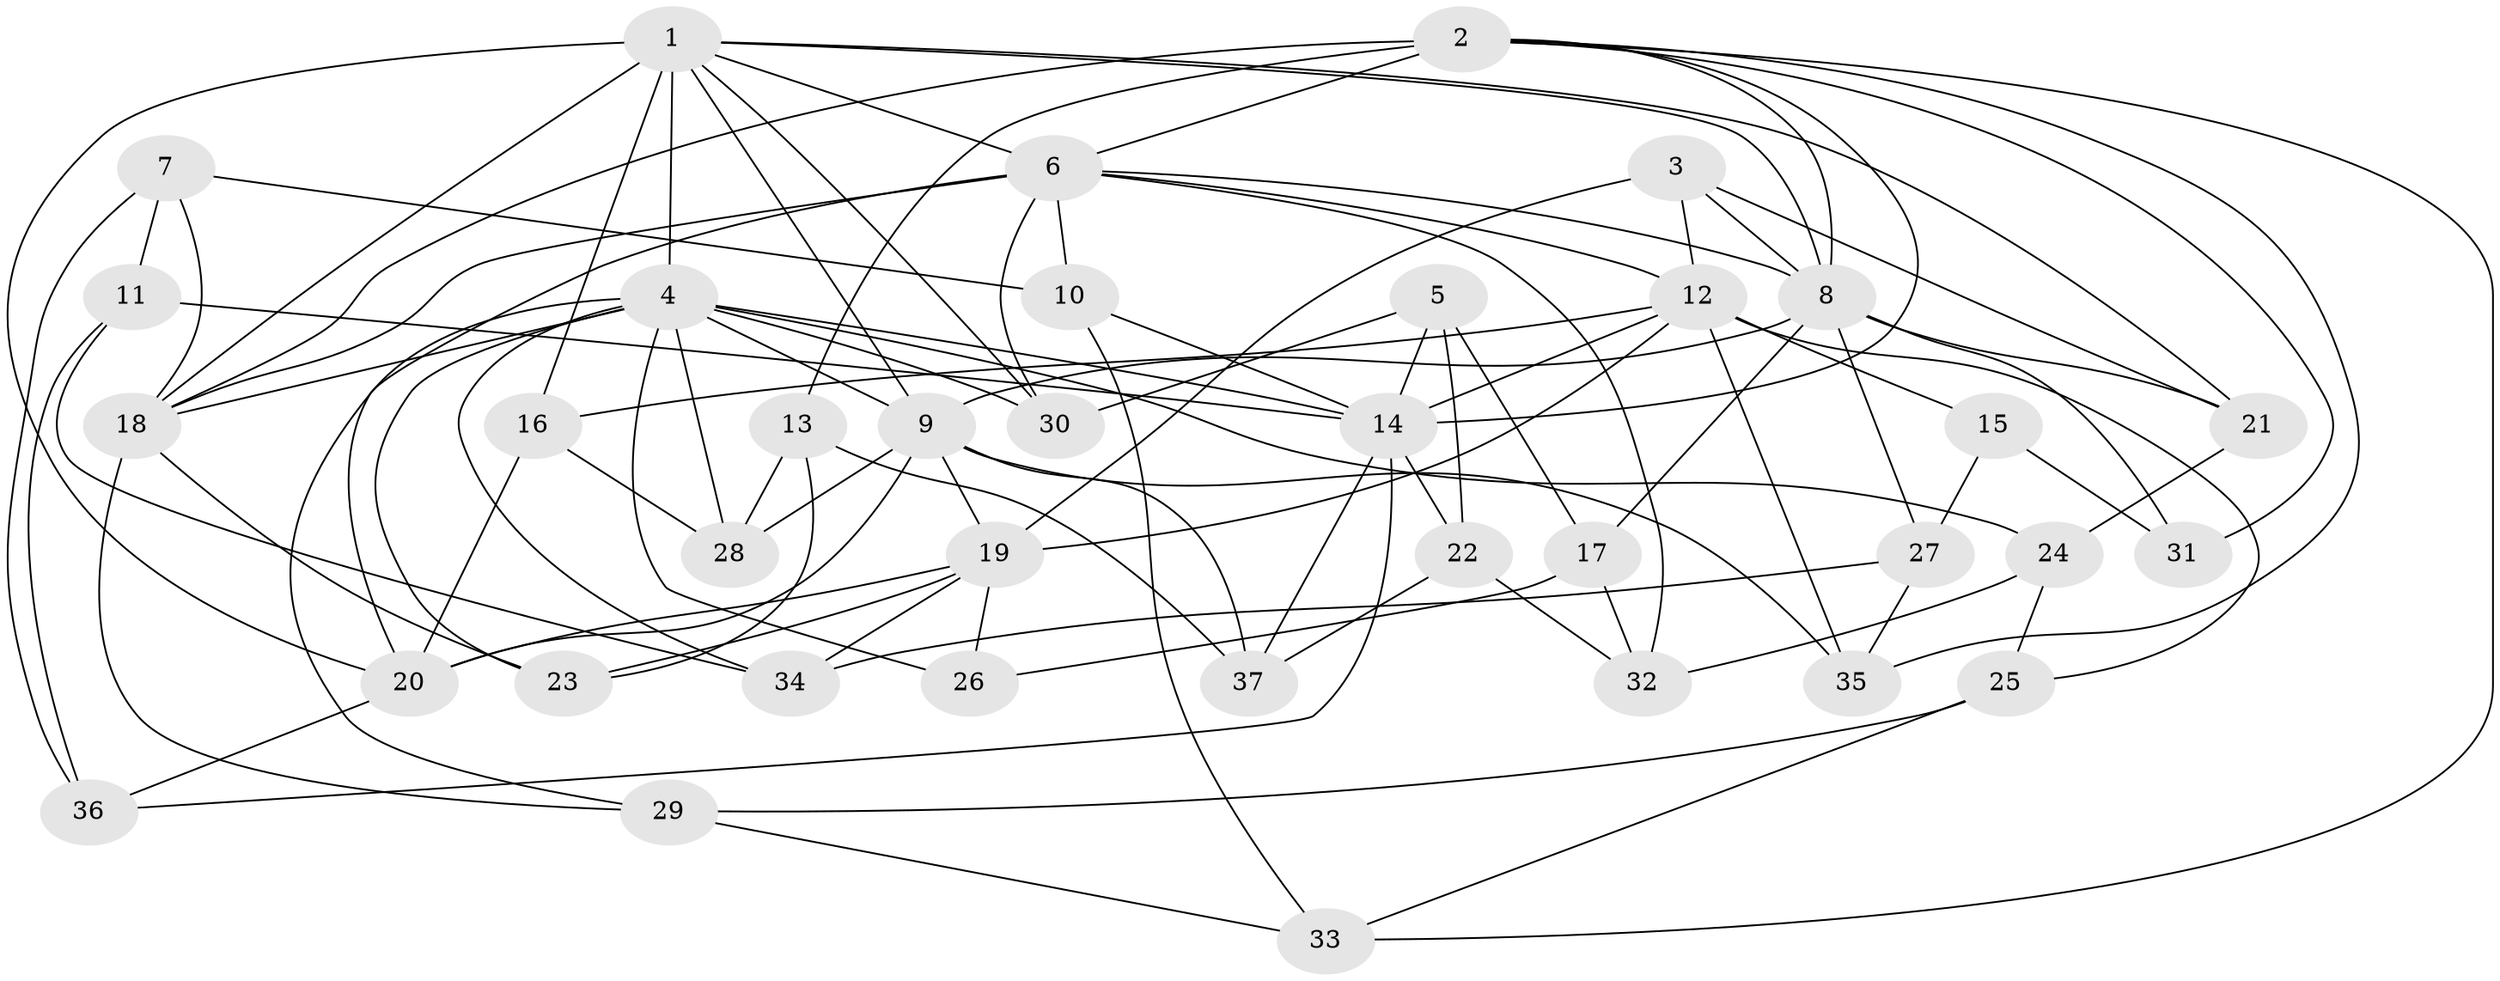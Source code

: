 // original degree distribution, {4: 1.0}
// Generated by graph-tools (version 1.1) at 2025/38/03/09/25 02:38:01]
// undirected, 37 vertices, 96 edges
graph export_dot {
graph [start="1"]
  node [color=gray90,style=filled];
  1;
  2;
  3;
  4;
  5;
  6;
  7;
  8;
  9;
  10;
  11;
  12;
  13;
  14;
  15;
  16;
  17;
  18;
  19;
  20;
  21;
  22;
  23;
  24;
  25;
  26;
  27;
  28;
  29;
  30;
  31;
  32;
  33;
  34;
  35;
  36;
  37;
  1 -- 4 [weight=1.0];
  1 -- 6 [weight=2.0];
  1 -- 8 [weight=1.0];
  1 -- 9 [weight=1.0];
  1 -- 16 [weight=1.0];
  1 -- 18 [weight=2.0];
  1 -- 20 [weight=2.0];
  1 -- 21 [weight=1.0];
  1 -- 30 [weight=1.0];
  2 -- 6 [weight=1.0];
  2 -- 8 [weight=1.0];
  2 -- 13 [weight=1.0];
  2 -- 14 [weight=1.0];
  2 -- 18 [weight=3.0];
  2 -- 31 [weight=1.0];
  2 -- 33 [weight=1.0];
  2 -- 35 [weight=1.0];
  3 -- 8 [weight=1.0];
  3 -- 12 [weight=1.0];
  3 -- 19 [weight=1.0];
  3 -- 21 [weight=1.0];
  4 -- 9 [weight=1.0];
  4 -- 14 [weight=1.0];
  4 -- 18 [weight=1.0];
  4 -- 23 [weight=1.0];
  4 -- 24 [weight=1.0];
  4 -- 26 [weight=2.0];
  4 -- 28 [weight=1.0];
  4 -- 29 [weight=1.0];
  4 -- 30 [weight=1.0];
  4 -- 34 [weight=1.0];
  5 -- 14 [weight=1.0];
  5 -- 17 [weight=1.0];
  5 -- 22 [weight=1.0];
  5 -- 30 [weight=1.0];
  6 -- 8 [weight=1.0];
  6 -- 10 [weight=1.0];
  6 -- 12 [weight=1.0];
  6 -- 18 [weight=1.0];
  6 -- 20 [weight=1.0];
  6 -- 30 [weight=1.0];
  6 -- 32 [weight=1.0];
  7 -- 10 [weight=1.0];
  7 -- 11 [weight=1.0];
  7 -- 18 [weight=1.0];
  7 -- 36 [weight=1.0];
  8 -- 9 [weight=1.0];
  8 -- 17 [weight=1.0];
  8 -- 21 [weight=1.0];
  8 -- 27 [weight=1.0];
  8 -- 31 [weight=2.0];
  9 -- 19 [weight=1.0];
  9 -- 20 [weight=1.0];
  9 -- 28 [weight=1.0];
  9 -- 35 [weight=1.0];
  9 -- 37 [weight=1.0];
  10 -- 14 [weight=1.0];
  10 -- 33 [weight=1.0];
  11 -- 14 [weight=1.0];
  11 -- 34 [weight=1.0];
  11 -- 36 [weight=1.0];
  12 -- 14 [weight=2.0];
  12 -- 15 [weight=2.0];
  12 -- 16 [weight=1.0];
  12 -- 19 [weight=1.0];
  12 -- 25 [weight=1.0];
  12 -- 35 [weight=1.0];
  13 -- 23 [weight=1.0];
  13 -- 28 [weight=1.0];
  13 -- 37 [weight=1.0];
  14 -- 22 [weight=1.0];
  14 -- 36 [weight=1.0];
  14 -- 37 [weight=1.0];
  15 -- 27 [weight=1.0];
  15 -- 31 [weight=1.0];
  16 -- 20 [weight=1.0];
  16 -- 28 [weight=1.0];
  17 -- 26 [weight=1.0];
  17 -- 32 [weight=1.0];
  18 -- 23 [weight=1.0];
  18 -- 29 [weight=1.0];
  19 -- 20 [weight=2.0];
  19 -- 23 [weight=1.0];
  19 -- 26 [weight=1.0];
  19 -- 34 [weight=1.0];
  20 -- 36 [weight=1.0];
  21 -- 24 [weight=1.0];
  22 -- 32 [weight=1.0];
  22 -- 37 [weight=1.0];
  24 -- 25 [weight=1.0];
  24 -- 32 [weight=1.0];
  25 -- 29 [weight=1.0];
  25 -- 33 [weight=1.0];
  27 -- 34 [weight=1.0];
  27 -- 35 [weight=1.0];
  29 -- 33 [weight=1.0];
}
